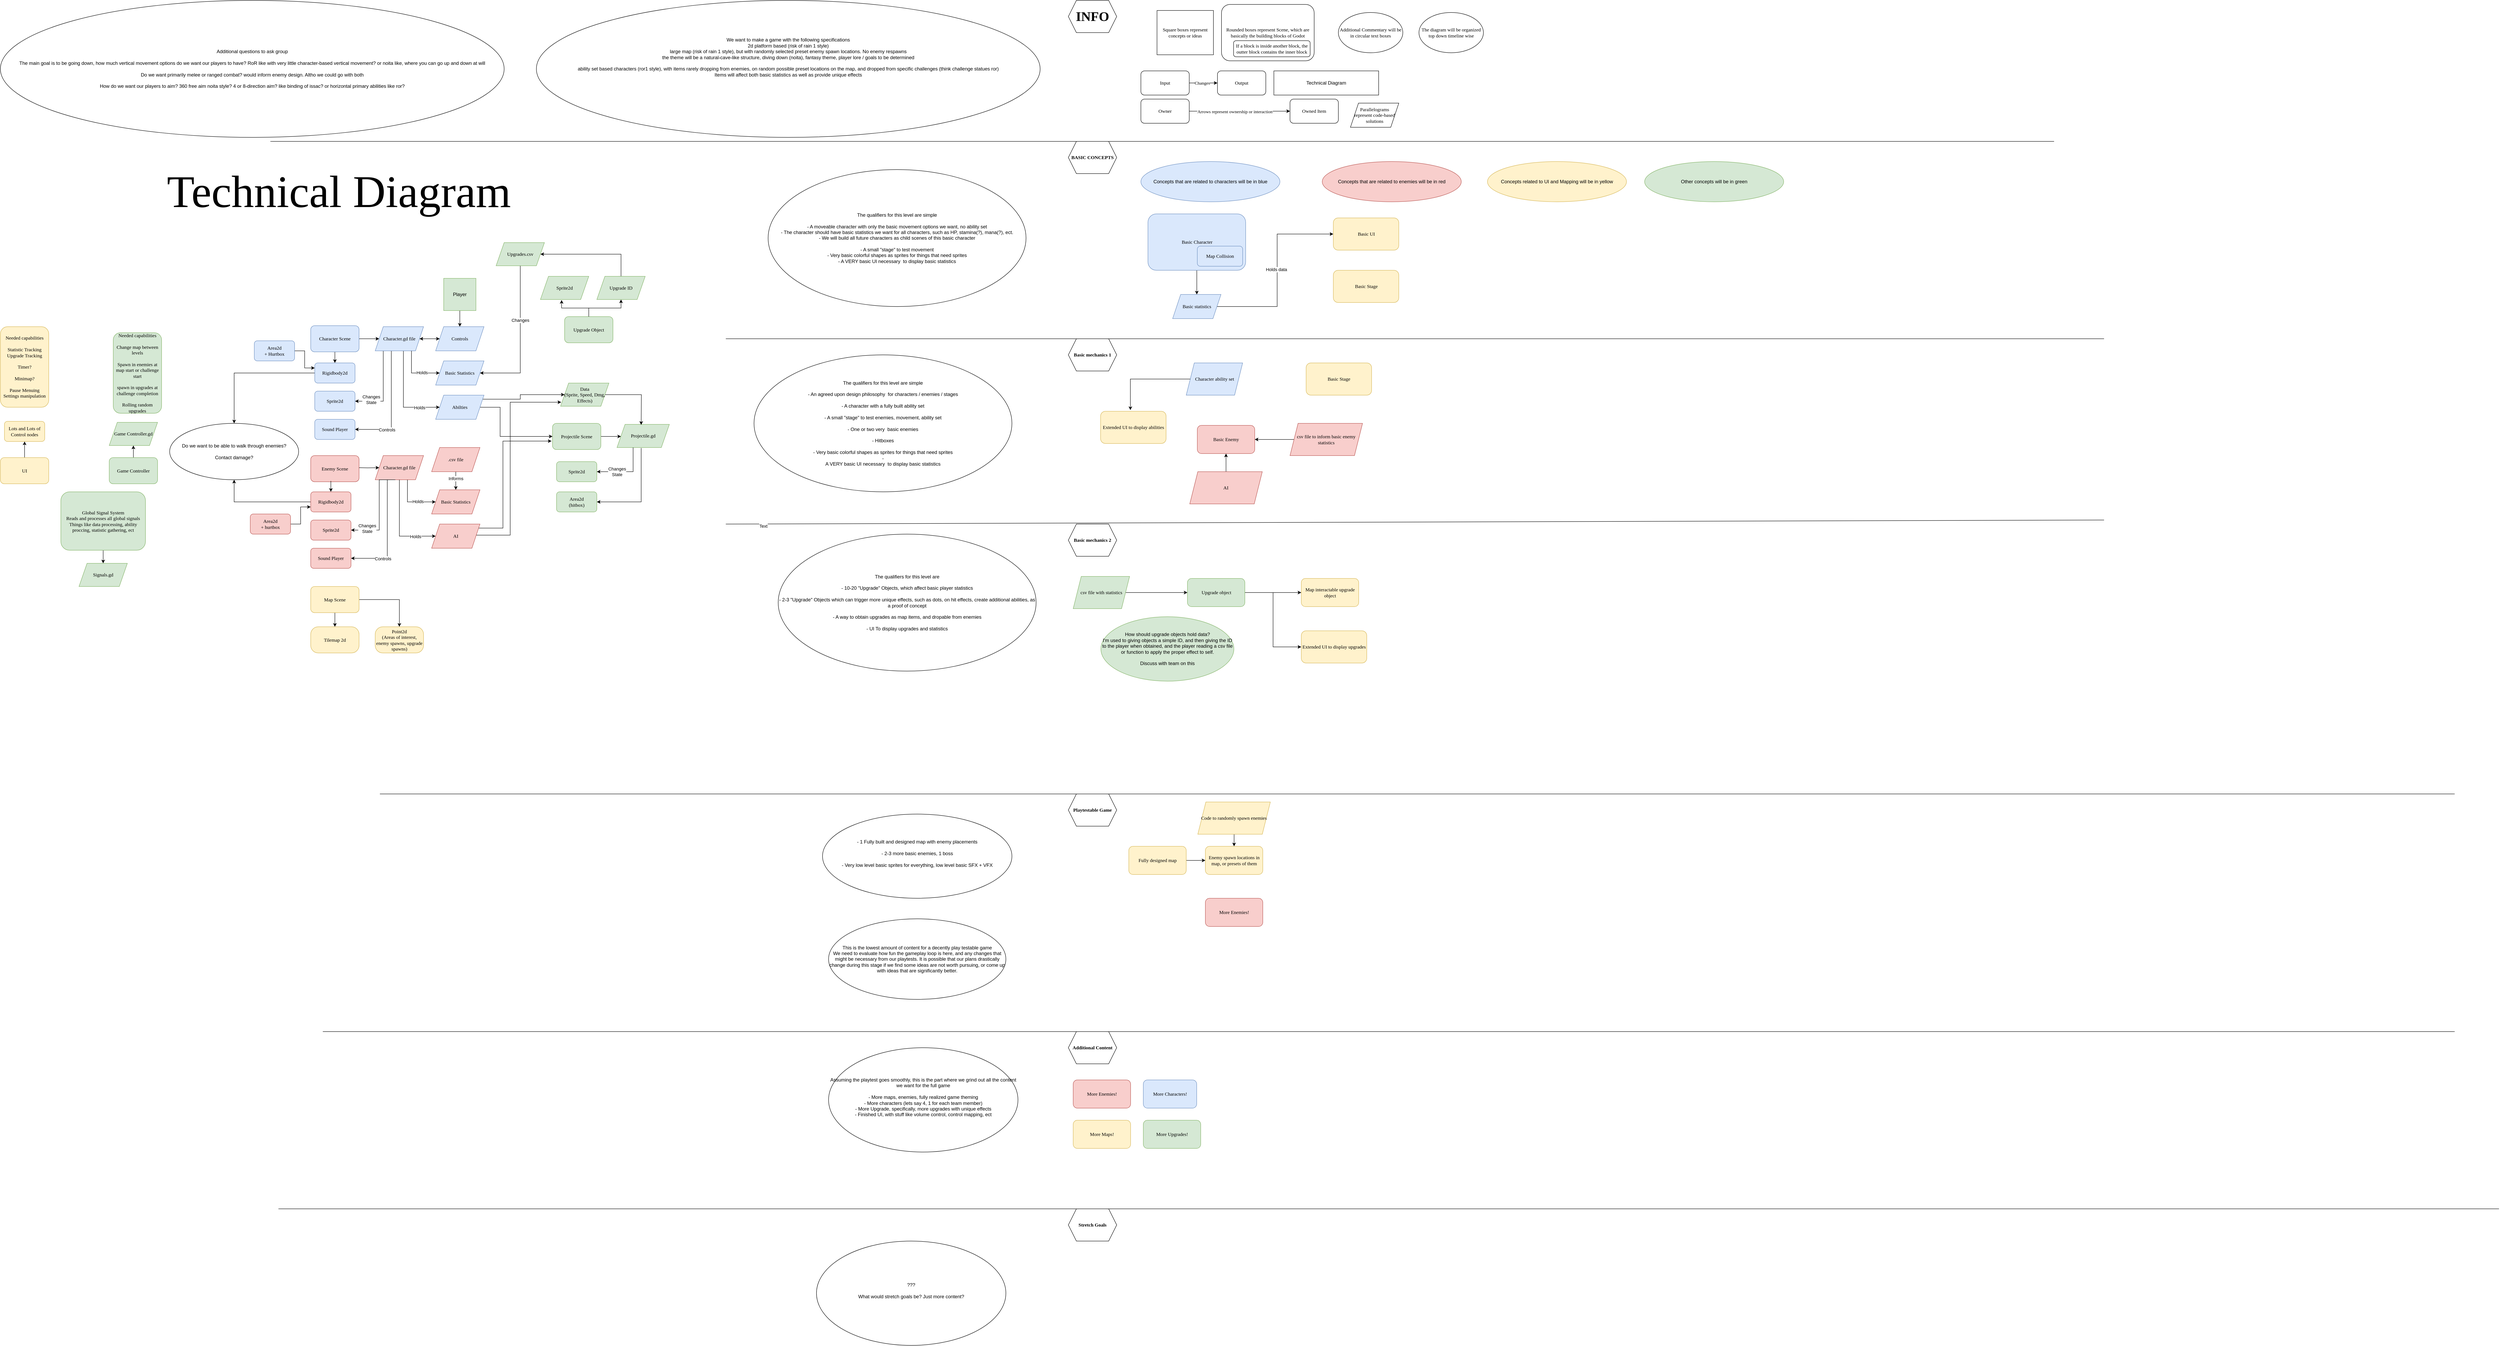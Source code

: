 <mxfile version="24.7.16">
  <diagram name="Page-1" id="TSX6iKgaQn7qEncwx2LH">
    <mxGraphModel grid="1" page="1" gridSize="10" guides="1" tooltips="1" connect="1" arrows="1" fold="1" pageScale="1" pageWidth="850" pageHeight="1100" math="0" shadow="0">
      <root>
        <mxCell id="0" />
        <mxCell id="1" parent="0" />
        <mxCell id="Ytu-OtwMv-K79yIvXQvL-1" value="&lt;div&gt;Technical Diagram&lt;/div&gt;" style="rounded=0;whiteSpace=wrap;html=1;" vertex="1" parent="1">
          <mxGeometry x="-340" y="-925" width="260" height="60" as="geometry" />
        </mxCell>
        <mxCell id="Ytu-OtwMv-K79yIvXQvL-2" value="Rounded boxes represent Scene, which are basically the building blocks of Godot" style="rounded=1;whiteSpace=wrap;html=1;fontFamily=Times New Roman;labelPosition=center;verticalLabelPosition=middle;align=center;verticalAlign=middle;" vertex="1" parent="1">
          <mxGeometry x="-470" y="-1090" width="230" height="140" as="geometry" />
        </mxCell>
        <mxCell id="Ytu-OtwMv-K79yIvXQvL-3" value="Square boxes represent concepts or ideas" style="rounded=0;whiteSpace=wrap;html=1;fontFamily=Times New Roman;" vertex="1" parent="1">
          <mxGeometry x="-630" y="-1075" width="140" height="110" as="geometry" />
        </mxCell>
        <mxCell id="Ytu-OtwMv-K79yIvXQvL-4" style="edgeStyle=orthogonalEdgeStyle;rounded=0;orthogonalLoop=1;jettySize=auto;html=1;exitX=1;exitY=0.5;exitDx=0;exitDy=0;entryX=0;entryY=0.5;entryDx=0;entryDy=0;" edge="1" parent="1" source="Ytu-OtwMv-K79yIvXQvL-6" target="Ytu-OtwMv-K79yIvXQvL-7">
          <mxGeometry relative="1" as="geometry" />
        </mxCell>
        <mxCell id="Ytu-OtwMv-K79yIvXQvL-5" value="Arrows represent ownership or interaction" style="edgeLabel;html=1;align=center;verticalAlign=middle;resizable=0;points=[];fontFamily=Times New Roman;" connectable="0" vertex="1" parent="Ytu-OtwMv-K79yIvXQvL-4">
          <mxGeometry x="-0.098" y="-1" relative="1" as="geometry">
            <mxPoint as="offset" />
          </mxGeometry>
        </mxCell>
        <mxCell id="Ytu-OtwMv-K79yIvXQvL-6" value="Owner" style="rounded=1;whiteSpace=wrap;html=1;fontFamily=Times New Roman;" vertex="1" parent="1">
          <mxGeometry x="-670" y="-855" width="120" height="60" as="geometry" />
        </mxCell>
        <mxCell id="Ytu-OtwMv-K79yIvXQvL-7" value="Owned Item" style="rounded=1;whiteSpace=wrap;html=1;fontFamily=Times New Roman;" vertex="1" parent="1">
          <mxGeometry x="-300" y="-855" width="120" height="60" as="geometry" />
        </mxCell>
        <mxCell id="Ytu-OtwMv-K79yIvXQvL-8" style="edgeStyle=orthogonalEdgeStyle;rounded=0;orthogonalLoop=1;jettySize=auto;html=1;entryX=0;entryY=0.5;entryDx=0;entryDy=0;" edge="1" parent="1" source="Ytu-OtwMv-K79yIvXQvL-10" target="Ytu-OtwMv-K79yIvXQvL-11">
          <mxGeometry relative="1" as="geometry" />
        </mxCell>
        <mxCell id="Ytu-OtwMv-K79yIvXQvL-9" value="Changes" style="edgeLabel;html=1;align=center;verticalAlign=middle;resizable=0;points=[];horizontal=1;fontFamily=Times New Roman;" connectable="0" vertex="1" parent="Ytu-OtwMv-K79yIvXQvL-8">
          <mxGeometry x="-0.247" y="-2" relative="1" as="geometry">
            <mxPoint x="5" y="-2" as="offset" />
          </mxGeometry>
        </mxCell>
        <mxCell id="Ytu-OtwMv-K79yIvXQvL-10" value="Input" style="rounded=1;whiteSpace=wrap;html=1;fontFamily=Times New Roman;" vertex="1" parent="1">
          <mxGeometry x="-670" y="-925" width="120" height="60" as="geometry" />
        </mxCell>
        <mxCell id="Ytu-OtwMv-K79yIvXQvL-11" value="Output" style="rounded=1;whiteSpace=wrap;html=1;fontFamily=Times New Roman;" vertex="1" parent="1">
          <mxGeometry x="-480" y="-925" width="120" height="60" as="geometry" />
        </mxCell>
        <mxCell id="Ytu-OtwMv-K79yIvXQvL-12" value="&lt;font face=&quot;Times New Roman&quot;&gt;If a block is inside another block, the outter block contains the inner block&lt;/font&gt;" style="rounded=1;whiteSpace=wrap;html=1;" vertex="1" parent="1">
          <mxGeometry x="-440" y="-1000" width="190" height="40" as="geometry" />
        </mxCell>
        <mxCell id="Ytu-OtwMv-K79yIvXQvL-13" value="Parallelograms represent code-based solutions" style="shape=parallelogram;perimeter=parallelogramPerimeter;whiteSpace=wrap;html=1;fixedSize=1;fontFamily=Times New Roman;" vertex="1" parent="1">
          <mxGeometry x="-150" y="-845" width="120" height="60" as="geometry" />
        </mxCell>
        <mxCell id="Ytu-OtwMv-K79yIvXQvL-15" value="&lt;font face=&quot;Times New Roman&quot;&gt;Additional Commentary will be in circular text boxes&lt;br&gt;&lt;/font&gt;" style="ellipse;whiteSpace=wrap;html=1;" vertex="1" parent="1">
          <mxGeometry x="-180" y="-1070" width="160" height="100" as="geometry" />
        </mxCell>
        <mxCell id="Ytu-OtwMv-K79yIvXQvL-16" value="&lt;font face=&quot;Times New Roman&quot;&gt;The diagram will be organized top down timeline wise&lt;/font&gt;" style="ellipse;whiteSpace=wrap;html=1;" vertex="1" parent="1">
          <mxGeometry x="20" y="-1070" width="160" height="100" as="geometry" />
        </mxCell>
        <mxCell id="Ytu-OtwMv-K79yIvXQvL-17" value="" style="endArrow=none;html=1;rounded=0;" edge="1" parent="1">
          <mxGeometry width="50" height="50" relative="1" as="geometry">
            <mxPoint x="-2830" y="-750" as="sourcePoint" />
            <mxPoint x="1596" y="-750" as="targetPoint" />
          </mxGeometry>
        </mxCell>
        <mxCell id="Ytu-OtwMv-K79yIvXQvL-18" value="&lt;font face=&quot;Times New Roman&quot;&gt;&lt;b&gt;BASIC CONCEPTS&lt;br&gt;&lt;/b&gt;&lt;/font&gt;" style="shape=hexagon;perimeter=hexagonPerimeter2;whiteSpace=wrap;html=1;fixedSize=1;" vertex="1" parent="1">
          <mxGeometry x="-850" y="-750" width="120" height="80" as="geometry" />
        </mxCell>
        <mxCell id="Ytu-OtwMv-K79yIvXQvL-19" value="&lt;b&gt;&lt;font style=&quot;font-size: 33px;&quot; face=&quot;Times New Roman&quot;&gt;INFO&lt;/font&gt;&lt;/b&gt;" style="shape=hexagon;perimeter=hexagonPerimeter2;whiteSpace=wrap;html=1;fixedSize=1;" vertex="1" parent="1">
          <mxGeometry x="-850" y="-1100" width="120" height="80" as="geometry" />
        </mxCell>
        <mxCell id="Ytu-OtwMv-K79yIvXQvL-21" value="" style="endArrow=none;html=1;rounded=0;" edge="1" parent="1">
          <mxGeometry width="50" height="50" relative="1" as="geometry">
            <mxPoint x="-1700" y="-260" as="sourcePoint" />
            <mxPoint x="1720" y="-260" as="targetPoint" />
          </mxGeometry>
        </mxCell>
        <mxCell id="Ytu-OtwMv-K79yIvXQvL-22" value="&lt;font face=&quot;Times New Roman&quot;&gt;&lt;b&gt;Basic mechanics 1&lt;br&gt;&lt;/b&gt;&lt;/font&gt;" style="shape=hexagon;perimeter=hexagonPerimeter2;whiteSpace=wrap;html=1;fixedSize=1;" vertex="1" parent="1">
          <mxGeometry x="-850" y="-260" width="120" height="80" as="geometry" />
        </mxCell>
        <mxCell id="Ytu-OtwMv-K79yIvXQvL-23" value="" style="endArrow=none;html=1;rounded=0;" edge="1" parent="1">
          <mxGeometry width="50" height="50" relative="1" as="geometry">
            <mxPoint x="-1700" y="200" as="sourcePoint" />
            <mxPoint x="1720" y="190" as="targetPoint" />
          </mxGeometry>
        </mxCell>
        <mxCell id="gtuRnytL1zX_YPik2YbB-20" value="Text" style="edgeLabel;html=1;align=center;verticalAlign=middle;resizable=0;points=[];" connectable="0" vertex="1" parent="Ytu-OtwMv-K79yIvXQvL-23">
          <mxGeometry x="-0.946" y="-5" relative="1" as="geometry">
            <mxPoint as="offset" />
          </mxGeometry>
        </mxCell>
        <mxCell id="Ytu-OtwMv-K79yIvXQvL-24" value="&lt;font face=&quot;Times New Roman&quot;&gt;&lt;b&gt;Basic mechanics 2&lt;br&gt;&lt;/b&gt;&lt;/font&gt;" style="shape=hexagon;perimeter=hexagonPerimeter2;whiteSpace=wrap;html=1;fixedSize=1;" vertex="1" parent="1">
          <mxGeometry x="-850" y="200" width="120" height="80" as="geometry" />
        </mxCell>
        <mxCell id="Ytu-OtwMv-K79yIvXQvL-25" value="" style="endArrow=none;html=1;rounded=0;" edge="1" parent="1">
          <mxGeometry width="50" height="50" relative="1" as="geometry">
            <mxPoint x="-2558.333" y="870" as="sourcePoint" />
            <mxPoint x="2590" y="870" as="targetPoint" />
          </mxGeometry>
        </mxCell>
        <mxCell id="Ytu-OtwMv-K79yIvXQvL-26" value="&lt;font face=&quot;Times New Roman&quot;&gt;&lt;b&gt;Playtestable Game&lt;br&gt;&lt;/b&gt;&lt;/font&gt;" style="shape=hexagon;perimeter=hexagonPerimeter2;whiteSpace=wrap;html=1;fixedSize=1;" vertex="1" parent="1">
          <mxGeometry x="-850" y="870" width="120" height="80" as="geometry" />
        </mxCell>
        <mxCell id="Ytu-OtwMv-K79yIvXQvL-27" value="" style="endArrow=none;html=1;rounded=0;" edge="1" parent="1">
          <mxGeometry width="50" height="50" relative="1" as="geometry">
            <mxPoint x="-2810" y="1900" as="sourcePoint" />
            <mxPoint x="2700" y="1900" as="targetPoint" />
          </mxGeometry>
        </mxCell>
        <mxCell id="Ytu-OtwMv-K79yIvXQvL-28" value="&lt;font face=&quot;Times New Roman&quot;&gt;&lt;b&gt;Stretch Goals&lt;/b&gt;&lt;/font&gt;" style="shape=hexagon;perimeter=hexagonPerimeter2;whiteSpace=wrap;html=1;fixedSize=1;" vertex="1" parent="1">
          <mxGeometry x="-850" y="1900" width="120" height="80" as="geometry" />
        </mxCell>
        <mxCell id="gtuRnytL1zX_YPik2YbB-4" value="We want to make a game with the following specifications&lt;br&gt;2d platform based (risk of rain 1 style)&lt;br&gt;&lt;div&gt;large map (risk of rain 1 style), but with randomly selected preset enemy spawn locations. No enemy respawns&lt;br&gt;the theme will be a natural-cave-like structure, diving down (noita), fantasy theme, player lore / goals to be determined&lt;br&gt;&lt;br&gt;&lt;/div&gt;&lt;div&gt;ability set based characters (ror1 style), with items rarely dropping from enemies, on random possible preset locations on the map, and dropped from specific challenges (think challenge statues ror)&lt;br&gt;&lt;/div&gt;&lt;div&gt;Items will affect both basic statistics as well as provide unique effects&lt;/div&gt;&lt;div&gt;&lt;br&gt;&lt;/div&gt;&lt;div&gt;&lt;br&gt;&lt;/div&gt;&lt;div&gt;&lt;br&gt;&lt;br&gt;&lt;/div&gt;" style="ellipse;whiteSpace=wrap;html=1;" vertex="1" parent="1">
          <mxGeometry x="-2170" y="-1100" width="1250" height="340" as="geometry" />
        </mxCell>
        <mxCell id="gtuRnytL1zX_YPik2YbB-5" value="&lt;div&gt;Additional questions to ask group&lt;/div&gt;&lt;div&gt;&lt;br&gt;&lt;/div&gt;&lt;div&gt;The main goal is to be going down, how much vertical movement options do we want our players to have? RoR like with very little character-based vertical movement? or noita like, where you can go up and down at will&lt;/div&gt;&lt;div&gt;&lt;br&gt;&lt;/div&gt;&lt;div&gt;Do we want primarily melee or ranged combat? would inform enemy design. Altho we could go with both&lt;br&gt;&lt;br&gt;How do we want our players to aim? 360 free aim noita style? 4 or 8-direction aim? like binding of issac? or horizontal primary abilities like ror?&lt;br&gt;&lt;/div&gt;" style="ellipse;whiteSpace=wrap;html=1;" vertex="1" parent="1">
          <mxGeometry x="-3500" y="-1100" width="1250" height="340" as="geometry" />
        </mxCell>
        <mxCell id="gtuRnytL1zX_YPik2YbB-6" value="The qualifiers for this level are simple&lt;br&gt;&lt;br&gt;- A moveable character with only the basic movement options we want, no ability set&lt;br&gt;- The character should have basic statistics we want for all characters, such as HP, stamina(?), mana(?), ect.&lt;br&gt;- We will build all future characters as child scenes of this basic character&lt;br&gt;&lt;br&gt;- A small &quot;stage&quot; to test movement&lt;br&gt;- Very basic colorful shapes as sprites for things that need sprites&lt;br&gt;- A VERY basic UI necessary&amp;nbsp; to display basic statistics" style="ellipse;whiteSpace=wrap;html=1;" vertex="1" parent="1">
          <mxGeometry x="-1595" y="-680" width="640" height="340" as="geometry" />
        </mxCell>
        <mxCell id="gtuRnytL1zX_YPik2YbB-7" value="The qualifiers for this level are simple&lt;br&gt;&lt;br&gt;- An agreed upon design philosophy&amp;nbsp; for characters / enemies / stages&lt;br&gt;&lt;br&gt;- A character with a fully built ability set&lt;br&gt;&lt;br&gt;- A small &quot;stage&quot; to test enemies, movement, ability set&lt;br&gt;&lt;br&gt;- One or two very&amp;nbsp; basic enemies&lt;br&gt;&lt;br&gt;- Hitboxes&lt;br&gt;&lt;br&gt;- Very basic colorful shapes as sprites for things that need sprites&lt;br&gt;-&lt;br&gt; A VERY basic UI necessary&amp;nbsp; to display basic statistics" style="ellipse;whiteSpace=wrap;html=1;" vertex="1" parent="1">
          <mxGeometry x="-1630" y="-220" width="640" height="340" as="geometry" />
        </mxCell>
        <mxCell id="gtuRnytL1zX_YPik2YbB-14" value="The qualifiers for this level are &lt;br&gt;&lt;br&gt;- 10-20 &quot;Upgrade&quot; Objects, which affect basic player statistics&lt;br&gt;&lt;br&gt;- 2-3 &quot;Upgrade&quot; Objects which can trigger more unique effects, such as dots, on hit effects, create additional abilities, as a proof of concept &lt;br&gt;&lt;div&gt;&lt;br&gt;- A way to obtain upgrades as map items, and dropable from enemies&lt;br&gt;&lt;br&gt;- UI To display upgrades and statistics&lt;br&gt;&lt;/div&gt;" style="ellipse;whiteSpace=wrap;html=1;" vertex="1" parent="1">
          <mxGeometry x="-1570" y="225" width="640" height="340" as="geometry" />
        </mxCell>
        <mxCell id="gtuRnytL1zX_YPik2YbB-15" value="" style="endArrow=none;html=1;rounded=0;" edge="1" parent="1">
          <mxGeometry width="50" height="50" relative="1" as="geometry">
            <mxPoint x="-2700" y="1460" as="sourcePoint" />
            <mxPoint x="2590" y="1460" as="targetPoint" />
          </mxGeometry>
        </mxCell>
        <mxCell id="gtuRnytL1zX_YPik2YbB-16" value="&lt;font face=&quot;Times New Roman&quot;&gt;&lt;b&gt;Additional Content&lt;br&gt;&lt;/b&gt;&lt;/font&gt;" style="shape=hexagon;perimeter=hexagonPerimeter2;whiteSpace=wrap;html=1;fixedSize=1;" vertex="1" parent="1">
          <mxGeometry x="-850" y="1460" width="120" height="80" as="geometry" />
        </mxCell>
        <mxCell id="gtuRnytL1zX_YPik2YbB-17" value="- 1 Fully built and designed map with enemy placements&lt;br&gt;&lt;br&gt;- 2-3 more basic enemies, 1 boss&lt;br&gt;&lt;br&gt;- Very low level basic sprites for everything, low level basic SFX + VFX&lt;br&gt;&lt;div&gt;&lt;br&gt;&lt;/div&gt;" style="ellipse;whiteSpace=wrap;html=1;" vertex="1" parent="1">
          <mxGeometry x="-1460" y="920" width="470" height="209" as="geometry" />
        </mxCell>
        <mxCell id="gtuRnytL1zX_YPik2YbB-18" value="This is the lowest amount of content for a decently play testable game&lt;br&gt;We need to evaluate how fun the gameplay loop is here, and any changes that might be necessary from our playtests. It is possible that our plans drastically change during this stage if we find some ideas are not worth pursuing, or come up with ideas that are significantly better." style="ellipse;whiteSpace=wrap;html=1;" vertex="1" parent="1">
          <mxGeometry x="-1445" y="1180" width="440" height="200" as="geometry" />
        </mxCell>
        <mxCell id="gtuRnytL1zX_YPik2YbB-19" value="Assuming the playtest goes smoothly, this is the part where we grind out all the content we want for the full game&lt;br&gt;&lt;br&gt;- More maps, enemies, fully realized game theming&lt;br&gt;- More characters (lets say 4, 1 for each team member)&lt;br&gt;- More Upgrade, specifically, more upgrades with unique effects&lt;br&gt;- Finished UI, with stuff like volume control, control mapping, ect&lt;br&gt;&lt;div&gt;&lt;br&gt;&lt;/div&gt;" style="ellipse;whiteSpace=wrap;html=1;" vertex="1" parent="1">
          <mxGeometry x="-1445" y="1500" width="470" height="259" as="geometry" />
        </mxCell>
        <mxCell id="gtuRnytL1zX_YPik2YbB-21" value="???&lt;br&gt;&lt;br&gt;What would stretch goals be? Just more content?&lt;br&gt;&lt;div&gt;&lt;br&gt;&lt;/div&gt;" style="ellipse;whiteSpace=wrap;html=1;" vertex="1" parent="1">
          <mxGeometry x="-1475" y="1980" width="470" height="259" as="geometry" />
        </mxCell>
        <mxCell id="gtuRnytL1zX_YPik2YbB-25" value="Concepts that are related to characters will be in blue" style="ellipse;whiteSpace=wrap;html=1;fillColor=#dae8fc;strokeColor=#6c8ebf;" vertex="1" parent="1">
          <mxGeometry x="-670" y="-700" width="345" height="100" as="geometry" />
        </mxCell>
        <mxCell id="gtuRnytL1zX_YPik2YbB-26" value="Concepts that are related to enemies will be in red" style="ellipse;whiteSpace=wrap;html=1;fillColor=#f8cecc;strokeColor=#b85450;" vertex="1" parent="1">
          <mxGeometry x="-220" y="-700" width="345" height="100" as="geometry" />
        </mxCell>
        <mxCell id="gtuRnytL1zX_YPik2YbB-27" value="Concepts related to UI and Mapping will be in yellow" style="ellipse;whiteSpace=wrap;html=1;fillColor=#fff2cc;strokeColor=#d6b656;" vertex="1" parent="1">
          <mxGeometry x="190" y="-700" width="345" height="100" as="geometry" />
        </mxCell>
        <mxCell id="gtuRnytL1zX_YPik2YbB-28" value="Other concepts will be in green" style="ellipse;whiteSpace=wrap;html=1;fillColor=#d5e8d4;strokeColor=#82b366;" vertex="1" parent="1">
          <mxGeometry x="580" y="-700" width="345" height="100" as="geometry" />
        </mxCell>
        <mxCell id="gtuRnytL1zX_YPik2YbB-31" style="edgeStyle=orthogonalEdgeStyle;rounded=0;orthogonalLoop=1;jettySize=auto;html=1;exitX=0.5;exitY=1;exitDx=0;exitDy=0;entryX=0.5;entryY=0;entryDx=0;entryDy=0;" edge="1" parent="1" source="gtuRnytL1zX_YPik2YbB-29" target="gtuRnytL1zX_YPik2YbB-30">
          <mxGeometry relative="1" as="geometry" />
        </mxCell>
        <mxCell id="gtuRnytL1zX_YPik2YbB-29" value="Basic Character" style="rounded=1;whiteSpace=wrap;html=1;fontFamily=Times New Roman;labelPosition=center;verticalLabelPosition=middle;align=center;verticalAlign=middle;fillColor=#dae8fc;strokeColor=#6c8ebf;" vertex="1" parent="1">
          <mxGeometry x="-652.5" y="-570" width="242.5" height="140" as="geometry" />
        </mxCell>
        <mxCell id="gtuRnytL1zX_YPik2YbB-33" style="edgeStyle=orthogonalEdgeStyle;rounded=0;orthogonalLoop=1;jettySize=auto;html=1;entryX=0;entryY=0.5;entryDx=0;entryDy=0;" edge="1" parent="1" source="gtuRnytL1zX_YPik2YbB-30" target="gtuRnytL1zX_YPik2YbB-32">
          <mxGeometry relative="1" as="geometry" />
        </mxCell>
        <mxCell id="gtuRnytL1zX_YPik2YbB-34" value="Holds data" style="edgeLabel;html=1;align=center;verticalAlign=middle;resizable=0;points=[];" connectable="0" vertex="1" parent="gtuRnytL1zX_YPik2YbB-33">
          <mxGeometry x="0.031" y="2" relative="1" as="geometry">
            <mxPoint as="offset" />
          </mxGeometry>
        </mxCell>
        <mxCell id="gtuRnytL1zX_YPik2YbB-30" value="Basic statistics" style="shape=parallelogram;perimeter=parallelogramPerimeter;whiteSpace=wrap;html=1;fixedSize=1;fontFamily=Times New Roman;fillColor=#dae8fc;strokeColor=#6c8ebf;" vertex="1" parent="1">
          <mxGeometry x="-591.25" y="-370" width="120" height="60" as="geometry" />
        </mxCell>
        <mxCell id="gtuRnytL1zX_YPik2YbB-32" value="Basic UI " style="rounded=1;whiteSpace=wrap;html=1;fontFamily=Times New Roman;labelPosition=center;verticalLabelPosition=middle;align=center;verticalAlign=middle;fillColor=#fff2cc;strokeColor=#d6b656;" vertex="1" parent="1">
          <mxGeometry x="-192.5" y="-560" width="162.5" height="80" as="geometry" />
        </mxCell>
        <mxCell id="gtuRnytL1zX_YPik2YbB-35" value="Basic Stage" style="rounded=1;whiteSpace=wrap;html=1;fontFamily=Times New Roman;labelPosition=center;verticalLabelPosition=middle;align=center;verticalAlign=middle;fillColor=#fff2cc;strokeColor=#d6b656;" vertex="1" parent="1">
          <mxGeometry x="-192.5" y="-430" width="162.5" height="80" as="geometry" />
        </mxCell>
        <mxCell id="gtuRnytL1zX_YPik2YbB-37" value="Map Collision" style="rounded=1;whiteSpace=wrap;html=1;fontFamily=Times New Roman;labelPosition=center;verticalLabelPosition=middle;align=center;verticalAlign=middle;fillColor=#dae8fc;strokeColor=#6c8ebf;" vertex="1" parent="1">
          <mxGeometry x="-530" y="-490" width="112.5" height="50" as="geometry" />
        </mxCell>
        <mxCell id="gtuRnytL1zX_YPik2YbB-46" value="Character ability set" style="shape=parallelogram;perimeter=parallelogramPerimeter;whiteSpace=wrap;html=1;fixedSize=1;fontFamily=Times New Roman;fillColor=#dae8fc;strokeColor=#6c8ebf;" vertex="1" parent="1">
          <mxGeometry x="-557.5" y="-200" width="140" height="80" as="geometry" />
        </mxCell>
        <mxCell id="gtuRnytL1zX_YPik2YbB-47" value="Basic Enemy" style="rounded=1;whiteSpace=wrap;html=1;fontFamily=Times New Roman;labelPosition=center;verticalLabelPosition=middle;align=center;verticalAlign=middle;fillColor=#f8cecc;strokeColor=#b85450;" vertex="1" parent="1">
          <mxGeometry x="-530" y="-45" width="142.5" height="70" as="geometry" />
        </mxCell>
        <mxCell id="gtuRnytL1zX_YPik2YbB-48" value="Basic Stage" style="rounded=1;whiteSpace=wrap;html=1;fontFamily=Times New Roman;labelPosition=center;verticalLabelPosition=middle;align=center;verticalAlign=middle;fillColor=#fff2cc;strokeColor=#d6b656;" vertex="1" parent="1">
          <mxGeometry x="-260" y="-200" width="162.5" height="80" as="geometry" />
        </mxCell>
        <mxCell id="gtuRnytL1zX_YPik2YbB-50" style="edgeStyle=orthogonalEdgeStyle;rounded=0;orthogonalLoop=1;jettySize=auto;html=1;entryX=1;entryY=0.5;entryDx=0;entryDy=0;" edge="1" parent="1" source="gtuRnytL1zX_YPik2YbB-49" target="gtuRnytL1zX_YPik2YbB-47">
          <mxGeometry relative="1" as="geometry" />
        </mxCell>
        <mxCell id="gtuRnytL1zX_YPik2YbB-49" value="csv file to inform basic enemy statistics" style="shape=parallelogram;perimeter=parallelogramPerimeter;whiteSpace=wrap;html=1;fixedSize=1;fontFamily=Times New Roman;fillColor=#f8cecc;strokeColor=#b85450;" vertex="1" parent="1">
          <mxGeometry x="-300" y="-50" width="180" height="80" as="geometry" />
        </mxCell>
        <mxCell id="gtuRnytL1zX_YPik2YbB-53" style="edgeStyle=orthogonalEdgeStyle;rounded=0;orthogonalLoop=1;jettySize=auto;html=1;entryX=0;entryY=0.5;entryDx=0;entryDy=0;" edge="1" parent="1" source="gtuRnytL1zX_YPik2YbB-51" target="gtuRnytL1zX_YPik2YbB-52">
          <mxGeometry relative="1" as="geometry" />
        </mxCell>
        <mxCell id="gtuRnytL1zX_YPik2YbB-51" value="csv file with statistics" style="shape=parallelogram;perimeter=parallelogramPerimeter;whiteSpace=wrap;html=1;fixedSize=1;fontFamily=Times New Roman;fillColor=#d5e8d4;strokeColor=#82b366;" vertex="1" parent="1">
          <mxGeometry x="-838" y="330" width="140" height="80" as="geometry" />
        </mxCell>
        <mxCell id="gtuRnytL1zX_YPik2YbB-56" style="edgeStyle=orthogonalEdgeStyle;rounded=0;orthogonalLoop=1;jettySize=auto;html=1;exitX=1;exitY=0.5;exitDx=0;exitDy=0;entryX=0;entryY=0.5;entryDx=0;entryDy=0;" edge="1" parent="1" source="gtuRnytL1zX_YPik2YbB-52" target="gtuRnytL1zX_YPik2YbB-55">
          <mxGeometry relative="1" as="geometry" />
        </mxCell>
        <mxCell id="gtuRnytL1zX_YPik2YbB-60" style="edgeStyle=orthogonalEdgeStyle;rounded=0;orthogonalLoop=1;jettySize=auto;html=1;entryX=0;entryY=0.5;entryDx=0;entryDy=0;" edge="1" parent="1" source="gtuRnytL1zX_YPik2YbB-52" target="gtuRnytL1zX_YPik2YbB-57">
          <mxGeometry relative="1" as="geometry" />
        </mxCell>
        <mxCell id="gtuRnytL1zX_YPik2YbB-52" value="Upgrade object" style="rounded=1;whiteSpace=wrap;html=1;fontFamily=Times New Roman;labelPosition=center;verticalLabelPosition=middle;align=center;verticalAlign=middle;fillColor=#d5e8d4;strokeColor=#82b366;" vertex="1" parent="1">
          <mxGeometry x="-554.5" y="335" width="142.5" height="70" as="geometry" />
        </mxCell>
        <mxCell id="gtuRnytL1zX_YPik2YbB-54" value="How should upgrade objects hold data?&lt;br&gt;I&#39;m used to giving objects a simple ID, and then giving the ID to the player when obtained, and the player reading a csv file or function to apply the proper effect to self. &lt;br&gt;&lt;br&gt;Discuss with team on this" style="ellipse;whiteSpace=wrap;html=1;fillColor=#d5e8d4;strokeColor=#82b366;" vertex="1" parent="1">
          <mxGeometry x="-769.25" y="430" width="330" height="160" as="geometry" />
        </mxCell>
        <mxCell id="gtuRnytL1zX_YPik2YbB-55" value="Map interactable upgrade object" style="rounded=1;whiteSpace=wrap;html=1;fontFamily=Times New Roman;labelPosition=center;verticalLabelPosition=middle;align=center;verticalAlign=middle;fillColor=#fff2cc;strokeColor=#d6b656;" vertex="1" parent="1">
          <mxGeometry x="-272" y="335" width="142.5" height="70" as="geometry" />
        </mxCell>
        <mxCell id="gtuRnytL1zX_YPik2YbB-57" value="Extended UI to display upgrades" style="rounded=1;whiteSpace=wrap;html=1;fontFamily=Times New Roman;labelPosition=center;verticalLabelPosition=middle;align=center;verticalAlign=middle;fillColor=#fff2cc;strokeColor=#d6b656;" vertex="1" parent="1">
          <mxGeometry x="-272" y="465" width="162.5" height="80" as="geometry" />
        </mxCell>
        <mxCell id="gtuRnytL1zX_YPik2YbB-58" value="Extended UI to display abilities" style="rounded=1;whiteSpace=wrap;html=1;fontFamily=Times New Roman;labelPosition=center;verticalLabelPosition=middle;align=center;verticalAlign=middle;fillColor=#fff2cc;strokeColor=#d6b656;" vertex="1" parent="1">
          <mxGeometry x="-770" y="-80" width="162.5" height="80" as="geometry" />
        </mxCell>
        <mxCell id="gtuRnytL1zX_YPik2YbB-59" style="edgeStyle=orthogonalEdgeStyle;rounded=0;orthogonalLoop=1;jettySize=auto;html=1;entryX=0.455;entryY=-0.037;entryDx=0;entryDy=0;entryPerimeter=0;" edge="1" parent="1" source="gtuRnytL1zX_YPik2YbB-46" target="gtuRnytL1zX_YPik2YbB-58">
          <mxGeometry relative="1" as="geometry" />
        </mxCell>
        <mxCell id="gtuRnytL1zX_YPik2YbB-63" style="edgeStyle=orthogonalEdgeStyle;rounded=0;orthogonalLoop=1;jettySize=auto;html=1;exitX=1;exitY=0.5;exitDx=0;exitDy=0;entryX=0;entryY=0.5;entryDx=0;entryDy=0;" edge="1" parent="1" source="gtuRnytL1zX_YPik2YbB-61" target="gtuRnytL1zX_YPik2YbB-62">
          <mxGeometry relative="1" as="geometry" />
        </mxCell>
        <mxCell id="gtuRnytL1zX_YPik2YbB-61" value="Fully designed map" style="rounded=1;whiteSpace=wrap;html=1;fontFamily=Times New Roman;labelPosition=center;verticalLabelPosition=middle;align=center;verticalAlign=middle;fillColor=#fff2cc;strokeColor=#d6b656;" vertex="1" parent="1">
          <mxGeometry x="-700" y="1000" width="142.5" height="70" as="geometry" />
        </mxCell>
        <mxCell id="gtuRnytL1zX_YPik2YbB-62" value="Enemy spawn locations in map, or presets of them" style="rounded=1;whiteSpace=wrap;html=1;fontFamily=Times New Roman;labelPosition=center;verticalLabelPosition=middle;align=center;verticalAlign=middle;fillColor=#fff2cc;strokeColor=#d6b656;" vertex="1" parent="1">
          <mxGeometry x="-510" y="1000" width="142.5" height="70" as="geometry" />
        </mxCell>
        <mxCell id="gtuRnytL1zX_YPik2YbB-65" style="edgeStyle=orthogonalEdgeStyle;rounded=0;orthogonalLoop=1;jettySize=auto;html=1;entryX=0.5;entryY=0;entryDx=0;entryDy=0;" edge="1" parent="1" source="gtuRnytL1zX_YPik2YbB-64" target="gtuRnytL1zX_YPik2YbB-62">
          <mxGeometry relative="1" as="geometry" />
        </mxCell>
        <mxCell id="gtuRnytL1zX_YPik2YbB-64" value="Code to randomly spawn enemies" style="shape=parallelogram;perimeter=parallelogramPerimeter;whiteSpace=wrap;html=1;fixedSize=1;fontFamily=Times New Roman;fillColor=#fff2cc;strokeColor=#d6b656;" vertex="1" parent="1">
          <mxGeometry x="-528.75" y="890" width="180" height="80" as="geometry" />
        </mxCell>
        <mxCell id="gtuRnytL1zX_YPik2YbB-66" value="More Enemies!" style="rounded=1;whiteSpace=wrap;html=1;fontFamily=Times New Roman;labelPosition=center;verticalLabelPosition=middle;align=center;verticalAlign=middle;fillColor=#f8cecc;strokeColor=#b85450;" vertex="1" parent="1">
          <mxGeometry x="-510" y="1129" width="142.5" height="70" as="geometry" />
        </mxCell>
        <mxCell id="gtuRnytL1zX_YPik2YbB-68" style="edgeStyle=orthogonalEdgeStyle;rounded=0;orthogonalLoop=1;jettySize=auto;html=1;entryX=0.5;entryY=1;entryDx=0;entryDy=0;" edge="1" parent="1" source="gtuRnytL1zX_YPik2YbB-67" target="gtuRnytL1zX_YPik2YbB-47">
          <mxGeometry relative="1" as="geometry" />
        </mxCell>
        <mxCell id="gtuRnytL1zX_YPik2YbB-67" value="AI" style="shape=parallelogram;perimeter=parallelogramPerimeter;whiteSpace=wrap;html=1;fixedSize=1;fontFamily=Times New Roman;fillColor=#f8cecc;strokeColor=#b85450;" vertex="1" parent="1">
          <mxGeometry x="-548.75" y="70" width="180" height="80" as="geometry" />
        </mxCell>
        <mxCell id="gtuRnytL1zX_YPik2YbB-69" value="More Enemies!" style="rounded=1;whiteSpace=wrap;html=1;fontFamily=Times New Roman;labelPosition=center;verticalLabelPosition=middle;align=center;verticalAlign=middle;fillColor=#f8cecc;strokeColor=#b85450;" vertex="1" parent="1">
          <mxGeometry x="-838" y="1580" width="142.5" height="70" as="geometry" />
        </mxCell>
        <mxCell id="gtuRnytL1zX_YPik2YbB-70" value="More Maps!" style="rounded=1;whiteSpace=wrap;html=1;fontFamily=Times New Roman;labelPosition=center;verticalLabelPosition=middle;align=center;verticalAlign=middle;fillColor=#fff2cc;strokeColor=#d6b656;" vertex="1" parent="1">
          <mxGeometry x="-838" y="1680" width="142.5" height="70" as="geometry" />
        </mxCell>
        <mxCell id="gtuRnytL1zX_YPik2YbB-71" value="More Characters!" style="rounded=1;whiteSpace=wrap;html=1;fontFamily=Times New Roman;labelPosition=center;verticalLabelPosition=middle;align=center;verticalAlign=middle;fillColor=#dae8fc;strokeColor=#6c8ebf;" vertex="1" parent="1">
          <mxGeometry x="-664" y="1580" width="132.5" height="70" as="geometry" />
        </mxCell>
        <mxCell id="gtuRnytL1zX_YPik2YbB-72" value="More Upgrades!" style="rounded=1;whiteSpace=wrap;html=1;fontFamily=Times New Roman;labelPosition=center;verticalLabelPosition=middle;align=center;verticalAlign=middle;fillColor=#d5e8d4;strokeColor=#82b366;" vertex="1" parent="1">
          <mxGeometry x="-664" y="1680" width="142.5" height="70" as="geometry" />
        </mxCell>
        <mxCell id="gtuRnytL1zX_YPik2YbB-100" style="edgeStyle=orthogonalEdgeStyle;rounded=0;orthogonalLoop=1;jettySize=auto;html=1;entryX=0;entryY=0.5;entryDx=0;entryDy=0;" edge="1" parent="1" source="gtuRnytL1zX_YPik2YbB-73" target="gtuRnytL1zX_YPik2YbB-74">
          <mxGeometry relative="1" as="geometry" />
        </mxCell>
        <mxCell id="gtuRnytL1zX_YPik2YbB-101" style="edgeStyle=orthogonalEdgeStyle;rounded=0;orthogonalLoop=1;jettySize=auto;html=1;exitX=0.5;exitY=1;exitDx=0;exitDy=0;entryX=0.5;entryY=0;entryDx=0;entryDy=0;" edge="1" parent="1" source="gtuRnytL1zX_YPik2YbB-73" target="gtuRnytL1zX_YPik2YbB-75">
          <mxGeometry relative="1" as="geometry" />
        </mxCell>
        <mxCell id="gtuRnytL1zX_YPik2YbB-73" value="Character Scene" style="rounded=1;whiteSpace=wrap;html=1;fontFamily=Times New Roman;labelPosition=center;verticalLabelPosition=middle;align=center;verticalAlign=middle;fillColor=#dae8fc;strokeColor=#6c8ebf;" vertex="1" parent="1">
          <mxGeometry x="-2730" y="-292.5" width="120" height="65" as="geometry" />
        </mxCell>
        <mxCell id="gtuRnytL1zX_YPik2YbB-80" style="edgeStyle=orthogonalEdgeStyle;rounded=0;orthogonalLoop=1;jettySize=auto;html=1;exitX=0.5;exitY=1;exitDx=0;exitDy=0;entryX=1;entryY=0.5;entryDx=0;entryDy=0;" edge="1" parent="1" source="gtuRnytL1zX_YPik2YbB-74" target="gtuRnytL1zX_YPik2YbB-76">
          <mxGeometry relative="1" as="geometry">
            <Array as="points">
              <mxPoint x="-2550" y="-230" />
              <mxPoint x="-2550" y="-105" />
            </Array>
          </mxGeometry>
        </mxCell>
        <mxCell id="gtuRnytL1zX_YPik2YbB-81" value="Changes&lt;br&gt;State" style="edgeLabel;html=1;align=center;verticalAlign=middle;resizable=0;points=[];" connectable="0" vertex="1" parent="gtuRnytL1zX_YPik2YbB-80">
          <mxGeometry x="0.119" relative="1" as="geometry">
            <mxPoint x="-30" y="29" as="offset" />
          </mxGeometry>
        </mxCell>
        <mxCell id="gtuRnytL1zX_YPik2YbB-82" style="edgeStyle=orthogonalEdgeStyle;rounded=0;orthogonalLoop=1;jettySize=auto;html=1;entryX=1;entryY=0.5;entryDx=0;entryDy=0;" edge="1" parent="1" source="gtuRnytL1zX_YPik2YbB-74" target="gtuRnytL1zX_YPik2YbB-79">
          <mxGeometry relative="1" as="geometry">
            <Array as="points">
              <mxPoint x="-2530" y="-35" />
            </Array>
          </mxGeometry>
        </mxCell>
        <mxCell id="gtuRnytL1zX_YPik2YbB-83" value="Controls" style="edgeLabel;html=1;align=center;verticalAlign=middle;resizable=0;points=[];" connectable="0" vertex="1" parent="gtuRnytL1zX_YPik2YbB-82">
          <mxGeometry x="0.444" y="1" relative="1" as="geometry">
            <mxPoint as="offset" />
          </mxGeometry>
        </mxCell>
        <mxCell id="gtuRnytL1zX_YPik2YbB-84" style="edgeStyle=orthogonalEdgeStyle;rounded=0;orthogonalLoop=1;jettySize=auto;html=1;exitX=1;exitY=0.5;exitDx=0;exitDy=0;" edge="1" parent="1" source="gtuRnytL1zX_YPik2YbB-74" target="gtuRnytL1zX_YPik2YbB-77">
          <mxGeometry relative="1" as="geometry" />
        </mxCell>
        <mxCell id="gtuRnytL1zX_YPik2YbB-95" style="edgeStyle=orthogonalEdgeStyle;rounded=0;orthogonalLoop=1;jettySize=auto;html=1;entryX=0;entryY=0.5;entryDx=0;entryDy=0;" edge="1" parent="1" source="gtuRnytL1zX_YPik2YbB-74" target="gtuRnytL1zX_YPik2YbB-89">
          <mxGeometry relative="1" as="geometry">
            <mxPoint x="-2510" y="-80" as="targetPoint" />
            <Array as="points">
              <mxPoint x="-2500" y="-90" />
            </Array>
          </mxGeometry>
        </mxCell>
        <mxCell id="gtuRnytL1zX_YPik2YbB-96" value="Holds" style="edgeLabel;html=1;align=center;verticalAlign=middle;resizable=0;points=[];" connectable="0" vertex="1" parent="gtuRnytL1zX_YPik2YbB-95">
          <mxGeometry x="0.565" y="-1" relative="1" as="geometry">
            <mxPoint as="offset" />
          </mxGeometry>
        </mxCell>
        <mxCell id="gtuRnytL1zX_YPik2YbB-74" value="Character.gd file" style="shape=parallelogram;perimeter=parallelogramPerimeter;whiteSpace=wrap;html=1;fixedSize=1;fontFamily=Times New Roman;fillColor=#dae8fc;strokeColor=#6c8ebf;" vertex="1" parent="1">
          <mxGeometry x="-2570" y="-290" width="120" height="60" as="geometry" />
        </mxCell>
        <mxCell id="gtuRnytL1zX_YPik2YbB-136" style="edgeStyle=orthogonalEdgeStyle;rounded=0;orthogonalLoop=1;jettySize=auto;html=1;entryX=0.5;entryY=0;entryDx=0;entryDy=0;" edge="1" parent="1" source="gtuRnytL1zX_YPik2YbB-75" target="gtuRnytL1zX_YPik2YbB-134">
          <mxGeometry relative="1" as="geometry" />
        </mxCell>
        <mxCell id="gtuRnytL1zX_YPik2YbB-75" value="Rigidbody2d" style="rounded=1;whiteSpace=wrap;html=1;fontFamily=Times New Roman;labelPosition=center;verticalLabelPosition=middle;align=center;verticalAlign=middle;fillColor=#dae8fc;strokeColor=#6c8ebf;" vertex="1" parent="1">
          <mxGeometry x="-2720" y="-200" width="100" height="50" as="geometry" />
        </mxCell>
        <mxCell id="gtuRnytL1zX_YPik2YbB-76" value="Sprite2d" style="rounded=1;whiteSpace=wrap;html=1;fontFamily=Times New Roman;labelPosition=center;verticalLabelPosition=middle;align=center;verticalAlign=middle;fillColor=#dae8fc;strokeColor=#6c8ebf;" vertex="1" parent="1">
          <mxGeometry x="-2720" y="-130" width="100" height="50" as="geometry" />
        </mxCell>
        <mxCell id="gtuRnytL1zX_YPik2YbB-87" value="" style="edgeStyle=orthogonalEdgeStyle;rounded=0;orthogonalLoop=1;jettySize=auto;html=1;" edge="1" parent="1" source="gtuRnytL1zX_YPik2YbB-77" target="gtuRnytL1zX_YPik2YbB-74">
          <mxGeometry relative="1" as="geometry" />
        </mxCell>
        <mxCell id="gtuRnytL1zX_YPik2YbB-77" value="Controls" style="shape=parallelogram;perimeter=parallelogramPerimeter;whiteSpace=wrap;html=1;fixedSize=1;fontFamily=Times New Roman;fillColor=#dae8fc;strokeColor=#6c8ebf;" vertex="1" parent="1">
          <mxGeometry x="-2420" y="-290" width="120" height="60" as="geometry" />
        </mxCell>
        <mxCell id="gtuRnytL1zX_YPik2YbB-79" value="Sound Player" style="rounded=1;whiteSpace=wrap;html=1;fontFamily=Times New Roman;labelPosition=center;verticalLabelPosition=middle;align=center;verticalAlign=middle;fillColor=#dae8fc;strokeColor=#6c8ebf;" vertex="1" parent="1">
          <mxGeometry x="-2720" y="-60" width="100" height="50" as="geometry" />
        </mxCell>
        <mxCell id="gtuRnytL1zX_YPik2YbB-86" style="edgeStyle=orthogonalEdgeStyle;rounded=0;orthogonalLoop=1;jettySize=auto;html=1;exitX=0.5;exitY=1;exitDx=0;exitDy=0;entryX=0.5;entryY=0;entryDx=0;entryDy=0;" edge="1" parent="1" source="gtuRnytL1zX_YPik2YbB-85" target="gtuRnytL1zX_YPik2YbB-77">
          <mxGeometry relative="1" as="geometry" />
        </mxCell>
        <mxCell id="gtuRnytL1zX_YPik2YbB-85" value="Player" style="whiteSpace=wrap;html=1;aspect=fixed;fillColor=#d5e8d4;strokeColor=#82b366;" vertex="1" parent="1">
          <mxGeometry x="-2400" y="-410" width="80" height="80" as="geometry" />
        </mxCell>
        <mxCell id="gtuRnytL1zX_YPik2YbB-88" value="Basic Statistics" style="shape=parallelogram;perimeter=parallelogramPerimeter;whiteSpace=wrap;html=1;fixedSize=1;fontFamily=Times New Roman;fillColor=#dae8fc;strokeColor=#6c8ebf;" vertex="1" parent="1">
          <mxGeometry x="-2420" y="-205" width="120" height="60" as="geometry" />
        </mxCell>
        <mxCell id="gtuRnytL1zX_YPik2YbB-155" style="edgeStyle=orthogonalEdgeStyle;rounded=0;orthogonalLoop=1;jettySize=auto;html=1;entryX=0;entryY=0.5;entryDx=0;entryDy=0;" edge="1" parent="1" source="gtuRnytL1zX_YPik2YbB-89" target="gtuRnytL1zX_YPik2YbB-151">
          <mxGeometry relative="1" as="geometry">
            <Array as="points">
              <mxPoint x="-2210" y="-110" />
              <mxPoint x="-2210" y="-121" />
            </Array>
          </mxGeometry>
        </mxCell>
        <mxCell id="gtuRnytL1zX_YPik2YbB-158" style="edgeStyle=orthogonalEdgeStyle;rounded=0;orthogonalLoop=1;jettySize=auto;html=1;entryX=0;entryY=0.5;entryDx=0;entryDy=0;" edge="1" parent="1" source="gtuRnytL1zX_YPik2YbB-89" target="gtuRnytL1zX_YPik2YbB-137">
          <mxGeometry relative="1" as="geometry">
            <Array as="points">
              <mxPoint x="-2260" y="-90" />
              <mxPoint x="-2260" y="-18" />
            </Array>
          </mxGeometry>
        </mxCell>
        <mxCell id="gtuRnytL1zX_YPik2YbB-89" value="Abilties" style="shape=parallelogram;perimeter=parallelogramPerimeter;whiteSpace=wrap;html=1;fixedSize=1;fontFamily=Times New Roman;fillColor=#dae8fc;strokeColor=#6c8ebf;" vertex="1" parent="1">
          <mxGeometry x="-2420" y="-120" width="120" height="60" as="geometry" />
        </mxCell>
        <mxCell id="gtuRnytL1zX_YPik2YbB-97" style="edgeStyle=orthogonalEdgeStyle;rounded=0;orthogonalLoop=1;jettySize=auto;html=1;entryX=0;entryY=0.5;entryDx=0;entryDy=0;" edge="1" parent="1" source="gtuRnytL1zX_YPik2YbB-74" target="gtuRnytL1zX_YPik2YbB-88">
          <mxGeometry relative="1" as="geometry">
            <Array as="points">
              <mxPoint x="-2480" y="-175" />
            </Array>
          </mxGeometry>
        </mxCell>
        <mxCell id="gtuRnytL1zX_YPik2YbB-98" value="Holds" style="edgeLabel;html=1;align=center;verticalAlign=middle;resizable=0;points=[];" connectable="0" vertex="1" parent="gtuRnytL1zX_YPik2YbB-97">
          <mxGeometry x="0.298" y="1" relative="1" as="geometry">
            <mxPoint as="offset" />
          </mxGeometry>
        </mxCell>
        <mxCell id="gtuRnytL1zX_YPik2YbB-106" value="Enemy Scene" style="rounded=1;whiteSpace=wrap;html=1;fontFamily=Times New Roman;labelPosition=center;verticalLabelPosition=middle;align=center;verticalAlign=middle;fillColor=#f8cecc;strokeColor=#b85450;" vertex="1" parent="1">
          <mxGeometry x="-2730" y="30" width="120" height="65" as="geometry" />
        </mxCell>
        <mxCell id="gtuRnytL1zX_YPik2YbB-107" style="edgeStyle=orthogonalEdgeStyle;rounded=0;orthogonalLoop=1;jettySize=auto;html=1;entryX=0;entryY=0.5;entryDx=0;entryDy=0;" edge="1" parent="1" target="gtuRnytL1zX_YPik2YbB-108">
          <mxGeometry relative="1" as="geometry">
            <mxPoint x="-2610" y="60" as="sourcePoint" />
          </mxGeometry>
        </mxCell>
        <mxCell id="gtuRnytL1zX_YPik2YbB-108" value="Character.gd file" style="shape=parallelogram;perimeter=parallelogramPerimeter;whiteSpace=wrap;html=1;fixedSize=1;fontFamily=Times New Roman;fillColor=#f8cecc;strokeColor=#b85450;" vertex="1" parent="1">
          <mxGeometry x="-2570" y="30" width="120" height="60" as="geometry" />
        </mxCell>
        <mxCell id="gtuRnytL1zX_YPik2YbB-114" value="Basic Statistics" style="shape=parallelogram;perimeter=parallelogramPerimeter;whiteSpace=wrap;html=1;fixedSize=1;fontFamily=Times New Roman;fillColor=#f8cecc;strokeColor=#b85450;" vertex="1" parent="1">
          <mxGeometry x="-2430" y="115" width="120" height="60" as="geometry" />
        </mxCell>
        <mxCell id="gtuRnytL1zX_YPik2YbB-115" style="edgeStyle=orthogonalEdgeStyle;rounded=0;orthogonalLoop=1;jettySize=auto;html=1;entryX=0;entryY=0.5;entryDx=0;entryDy=0;" edge="1" parent="1" target="gtuRnytL1zX_YPik2YbB-114">
          <mxGeometry relative="1" as="geometry">
            <mxPoint x="-2490" y="90" as="sourcePoint" />
            <Array as="points">
              <mxPoint x="-2490" y="145" />
            </Array>
          </mxGeometry>
        </mxCell>
        <mxCell id="gtuRnytL1zX_YPik2YbB-116" value="Holds" style="edgeLabel;html=1;align=center;verticalAlign=middle;resizable=0;points=[];" connectable="0" vertex="1" parent="gtuRnytL1zX_YPik2YbB-115">
          <mxGeometry x="0.298" y="1" relative="1" as="geometry">
            <mxPoint as="offset" />
          </mxGeometry>
        </mxCell>
        <mxCell id="gtuRnytL1zX_YPik2YbB-121" style="edgeStyle=orthogonalEdgeStyle;rounded=0;orthogonalLoop=1;jettySize=auto;html=1;entryX=0.5;entryY=0;entryDx=0;entryDy=0;" edge="1" parent="1" source="gtuRnytL1zX_YPik2YbB-117" target="gtuRnytL1zX_YPik2YbB-114">
          <mxGeometry relative="1" as="geometry" />
        </mxCell>
        <mxCell id="gtuRnytL1zX_YPik2YbB-122" value="Informs" style="edgeLabel;html=1;align=center;verticalAlign=middle;resizable=0;points=[];" connectable="0" vertex="1" parent="gtuRnytL1zX_YPik2YbB-121">
          <mxGeometry x="-0.275" relative="1" as="geometry">
            <mxPoint as="offset" />
          </mxGeometry>
        </mxCell>
        <mxCell id="gtuRnytL1zX_YPik2YbB-117" value=".csv file" style="shape=parallelogram;perimeter=parallelogramPerimeter;whiteSpace=wrap;html=1;fixedSize=1;fontFamily=Times New Roman;fillColor=#f8cecc;strokeColor=#b85450;" vertex="1" parent="1">
          <mxGeometry x="-2430" y="10" width="120" height="60" as="geometry" />
        </mxCell>
        <mxCell id="gtuRnytL1zX_YPik2YbB-123" style="edgeStyle=orthogonalEdgeStyle;rounded=0;orthogonalLoop=1;jettySize=auto;html=1;exitX=0.5;exitY=1;exitDx=0;exitDy=0;entryX=0.5;entryY=0;entryDx=0;entryDy=0;" edge="1" parent="1" target="gtuRnytL1zX_YPik2YbB-128">
          <mxGeometry relative="1" as="geometry">
            <mxPoint x="-2680" y="93" as="sourcePoint" />
          </mxGeometry>
        </mxCell>
        <mxCell id="gtuRnytL1zX_YPik2YbB-124" style="edgeStyle=orthogonalEdgeStyle;rounded=0;orthogonalLoop=1;jettySize=auto;html=1;exitX=0.5;exitY=1;exitDx=0;exitDy=0;entryX=1;entryY=0.5;entryDx=0;entryDy=0;" edge="1" parent="1" target="gtuRnytL1zX_YPik2YbB-129">
          <mxGeometry relative="1" as="geometry">
            <mxPoint x="-2520" y="90" as="sourcePoint" />
            <Array as="points">
              <mxPoint x="-2560" y="90" />
              <mxPoint x="-2560" y="215" />
            </Array>
          </mxGeometry>
        </mxCell>
        <mxCell id="gtuRnytL1zX_YPik2YbB-125" value="Changes&lt;br&gt;State" style="edgeLabel;html=1;align=center;verticalAlign=middle;resizable=0;points=[];" connectable="0" vertex="1" parent="gtuRnytL1zX_YPik2YbB-124">
          <mxGeometry x="0.119" relative="1" as="geometry">
            <mxPoint x="-30" y="29" as="offset" />
          </mxGeometry>
        </mxCell>
        <mxCell id="gtuRnytL1zX_YPik2YbB-126" style="edgeStyle=orthogonalEdgeStyle;rounded=0;orthogonalLoop=1;jettySize=auto;html=1;entryX=1;entryY=0.5;entryDx=0;entryDy=0;" edge="1" parent="1" target="gtuRnytL1zX_YPik2YbB-130">
          <mxGeometry relative="1" as="geometry">
            <mxPoint x="-2540" y="90" as="sourcePoint" />
            <Array as="points">
              <mxPoint x="-2540" y="285" />
            </Array>
          </mxGeometry>
        </mxCell>
        <mxCell id="gtuRnytL1zX_YPik2YbB-127" value="Controls" style="edgeLabel;html=1;align=center;verticalAlign=middle;resizable=0;points=[];" connectable="0" vertex="1" parent="gtuRnytL1zX_YPik2YbB-126">
          <mxGeometry x="0.444" y="1" relative="1" as="geometry">
            <mxPoint as="offset" />
          </mxGeometry>
        </mxCell>
        <mxCell id="gtuRnytL1zX_YPik2YbB-135" style="edgeStyle=orthogonalEdgeStyle;rounded=0;orthogonalLoop=1;jettySize=auto;html=1;" edge="1" parent="1" source="gtuRnytL1zX_YPik2YbB-128" target="gtuRnytL1zX_YPik2YbB-134">
          <mxGeometry relative="1" as="geometry" />
        </mxCell>
        <mxCell id="gtuRnytL1zX_YPik2YbB-128" value="Rigidbody2d" style="rounded=1;whiteSpace=wrap;html=1;fontFamily=Times New Roman;labelPosition=center;verticalLabelPosition=middle;align=center;verticalAlign=middle;fillColor=#f8cecc;strokeColor=#b85450;" vertex="1" parent="1">
          <mxGeometry x="-2730" y="120" width="100" height="50" as="geometry" />
        </mxCell>
        <mxCell id="gtuRnytL1zX_YPik2YbB-129" value="Sprite2d" style="rounded=1;whiteSpace=wrap;html=1;fontFamily=Times New Roman;labelPosition=center;verticalLabelPosition=middle;align=center;verticalAlign=middle;fillColor=#f8cecc;strokeColor=#b85450;" vertex="1" parent="1">
          <mxGeometry x="-2730" y="190" width="100" height="50" as="geometry" />
        </mxCell>
        <mxCell id="gtuRnytL1zX_YPik2YbB-130" value="Sound Player" style="rounded=1;whiteSpace=wrap;html=1;fontFamily=Times New Roman;labelPosition=center;verticalLabelPosition=middle;align=center;verticalAlign=middle;fillColor=#f8cecc;strokeColor=#b85450;" vertex="1" parent="1">
          <mxGeometry x="-2730" y="260" width="100" height="50" as="geometry" />
        </mxCell>
        <mxCell id="gtuRnytL1zX_YPik2YbB-131" style="edgeStyle=orthogonalEdgeStyle;rounded=0;orthogonalLoop=1;jettySize=auto;html=1;entryX=0;entryY=0.5;entryDx=0;entryDy=0;" edge="1" parent="1" target="gtuRnytL1zX_YPik2YbB-133">
          <mxGeometry relative="1" as="geometry">
            <mxPoint x="-2520" y="240" as="targetPoint" />
            <mxPoint x="-2510" y="90" as="sourcePoint" />
            <Array as="points">
              <mxPoint x="-2510" y="230" />
            </Array>
          </mxGeometry>
        </mxCell>
        <mxCell id="gtuRnytL1zX_YPik2YbB-132" value="Holds" style="edgeLabel;html=1;align=center;verticalAlign=middle;resizable=0;points=[];" connectable="0" vertex="1" parent="gtuRnytL1zX_YPik2YbB-131">
          <mxGeometry x="0.565" y="-1" relative="1" as="geometry">
            <mxPoint as="offset" />
          </mxGeometry>
        </mxCell>
        <mxCell id="gtuRnytL1zX_YPik2YbB-156" style="edgeStyle=orthogonalEdgeStyle;rounded=0;orthogonalLoop=1;jettySize=auto;html=1;entryX=0.013;entryY=0.826;entryDx=0;entryDy=0;entryPerimeter=0;" edge="1" parent="1" target="gtuRnytL1zX_YPik2YbB-151">
          <mxGeometry relative="1" as="geometry">
            <mxPoint x="-2345" y="227.5" as="sourcePoint" />
            <mxPoint x="-2133.8" y="-102.245" as="targetPoint" />
            <Array as="points">
              <mxPoint x="-2235" y="228" />
              <mxPoint x="-2235" y="-103" />
            </Array>
          </mxGeometry>
        </mxCell>
        <mxCell id="gtuRnytL1zX_YPik2YbB-157" style="edgeStyle=orthogonalEdgeStyle;rounded=0;orthogonalLoop=1;jettySize=auto;html=1;entryX=-0.02;entryY=0.677;entryDx=0;entryDy=0;entryPerimeter=0;" edge="1" parent="1" target="gtuRnytL1zX_YPik2YbB-137">
          <mxGeometry relative="1" as="geometry">
            <mxPoint x="-2329.997" y="225" as="sourcePoint" />
            <mxPoint x="-2143.45" y="-6.845" as="targetPoint" />
            <Array as="points">
              <mxPoint x="-2330" y="210" />
              <mxPoint x="-2253" y="210" />
              <mxPoint x="-2253" y="-6" />
            </Array>
          </mxGeometry>
        </mxCell>
        <mxCell id="gtuRnytL1zX_YPik2YbB-133" value="AI" style="shape=parallelogram;perimeter=parallelogramPerimeter;whiteSpace=wrap;html=1;fixedSize=1;fontFamily=Times New Roman;fillColor=#f8cecc;strokeColor=#b85450;" vertex="1" parent="1">
          <mxGeometry x="-2430" y="200" width="120" height="60" as="geometry" />
        </mxCell>
        <mxCell id="gtuRnytL1zX_YPik2YbB-134" value="Do we want to be able to walk through enemies?&lt;br&gt;&lt;br&gt;Contact damage?" style="ellipse;whiteSpace=wrap;html=1;" vertex="1" parent="1">
          <mxGeometry x="-3080" y="-50" width="320" height="140" as="geometry" />
        </mxCell>
        <mxCell id="gtuRnytL1zX_YPik2YbB-145" style="edgeStyle=orthogonalEdgeStyle;rounded=0;orthogonalLoop=1;jettySize=auto;html=1;entryX=0;entryY=0.5;entryDx=0;entryDy=0;" edge="1" parent="1" source="gtuRnytL1zX_YPik2YbB-137">
          <mxGeometry relative="1" as="geometry">
            <mxPoint x="-1960" y="-17.5" as="targetPoint" />
          </mxGeometry>
        </mxCell>
        <mxCell id="gtuRnytL1zX_YPik2YbB-137" value="Projectile Scene" style="rounded=1;whiteSpace=wrap;html=1;fontFamily=Times New Roman;labelPosition=center;verticalLabelPosition=middle;align=center;verticalAlign=middle;fillColor=#d5e8d4;strokeColor=#82b366;" vertex="1" parent="1">
          <mxGeometry x="-2130" y="-50" width="120" height="65" as="geometry" />
        </mxCell>
        <mxCell id="gtuRnytL1zX_YPik2YbB-139" style="edgeStyle=orthogonalEdgeStyle;rounded=0;orthogonalLoop=1;jettySize=auto;html=1;entryX=0;entryY=0.25;entryDx=0;entryDy=0;" edge="1" parent="1" source="gtuRnytL1zX_YPik2YbB-138" target="gtuRnytL1zX_YPik2YbB-75">
          <mxGeometry relative="1" as="geometry" />
        </mxCell>
        <mxCell id="gtuRnytL1zX_YPik2YbB-138" value="Area2d&lt;br&gt;+ Hurtbox" style="rounded=1;whiteSpace=wrap;html=1;fontFamily=Times New Roman;labelPosition=center;verticalLabelPosition=middle;align=center;verticalAlign=middle;fillColor=#dae8fc;strokeColor=#6c8ebf;" vertex="1" parent="1">
          <mxGeometry x="-2870" y="-255" width="100" height="50" as="geometry" />
        </mxCell>
        <mxCell id="gtuRnytL1zX_YPik2YbB-141" style="edgeStyle=orthogonalEdgeStyle;rounded=0;orthogonalLoop=1;jettySize=auto;html=1;entryX=0;entryY=0.75;entryDx=0;entryDy=0;" edge="1" parent="1" source="gtuRnytL1zX_YPik2YbB-140" target="gtuRnytL1zX_YPik2YbB-128">
          <mxGeometry relative="1" as="geometry" />
        </mxCell>
        <mxCell id="gtuRnytL1zX_YPik2YbB-140" value="Area2d&lt;br&gt;+ hurtbox" style="rounded=1;whiteSpace=wrap;html=1;fontFamily=Times New Roman;labelPosition=center;verticalLabelPosition=middle;align=center;verticalAlign=middle;fillColor=#f8cecc;strokeColor=#b85450;" vertex="1" parent="1">
          <mxGeometry x="-2880" y="175" width="100" height="50" as="geometry" />
        </mxCell>
        <mxCell id="gtuRnytL1zX_YPik2YbB-142" value="Sprite2d" style="rounded=1;whiteSpace=wrap;html=1;fontFamily=Times New Roman;labelPosition=center;verticalLabelPosition=middle;align=center;verticalAlign=middle;fillColor=#d5e8d4;strokeColor=#82b366;" vertex="1" parent="1">
          <mxGeometry x="-2120" y="45" width="100" height="50" as="geometry" />
        </mxCell>
        <mxCell id="gtuRnytL1zX_YPik2YbB-150" style="edgeStyle=orthogonalEdgeStyle;rounded=0;orthogonalLoop=1;jettySize=auto;html=1;entryX=1;entryY=0.5;entryDx=0;entryDy=0;" edge="1" parent="1" target="gtuRnytL1zX_YPik2YbB-146">
          <mxGeometry relative="1" as="geometry">
            <mxPoint x="-1910" y="11.25" as="sourcePoint" />
            <Array as="points">
              <mxPoint x="-1910" y="145" />
            </Array>
          </mxGeometry>
        </mxCell>
        <mxCell id="gtuRnytL1zX_YPik2YbB-144" value="Projectile.gd" style="shape=parallelogram;perimeter=parallelogramPerimeter;whiteSpace=wrap;html=1;fixedSize=1;fontFamily=Times New Roman;fillColor=#d5e8d4;strokeColor=#82b366;" vertex="1" parent="1">
          <mxGeometry x="-1970" y="-47.5" width="130" height="57.5" as="geometry" />
        </mxCell>
        <mxCell id="gtuRnytL1zX_YPik2YbB-146" value="Area2d&lt;br&gt;(hitbox)" style="rounded=1;whiteSpace=wrap;html=1;fontFamily=Times New Roman;labelPosition=center;verticalLabelPosition=middle;align=center;verticalAlign=middle;fillColor=#d5e8d4;strokeColor=#82b366;" vertex="1" parent="1">
          <mxGeometry x="-2120" y="120" width="100" height="50" as="geometry" />
        </mxCell>
        <mxCell id="gtuRnytL1zX_YPik2YbB-147" style="edgeStyle=orthogonalEdgeStyle;rounded=0;orthogonalLoop=1;jettySize=auto;html=1;entryX=1;entryY=0.5;entryDx=0;entryDy=0;" edge="1" parent="1" target="gtuRnytL1zX_YPik2YbB-142">
          <mxGeometry relative="1" as="geometry">
            <mxPoint x="-1930" y="10" as="sourcePoint" />
            <mxPoint x="-2000" y="135" as="targetPoint" />
            <Array as="points">
              <mxPoint x="-1930" y="10" />
              <mxPoint x="-1930" y="70" />
            </Array>
          </mxGeometry>
        </mxCell>
        <mxCell id="gtuRnytL1zX_YPik2YbB-148" value="Changes&lt;br&gt;State" style="edgeLabel;html=1;align=center;verticalAlign=middle;resizable=0;points=[];" connectable="0" vertex="1" parent="gtuRnytL1zX_YPik2YbB-147">
          <mxGeometry x="0.119" relative="1" as="geometry">
            <mxPoint x="-16" as="offset" />
          </mxGeometry>
        </mxCell>
        <mxCell id="gtuRnytL1zX_YPik2YbB-154" style="edgeStyle=orthogonalEdgeStyle;rounded=0;orthogonalLoop=1;jettySize=auto;html=1;" edge="1" parent="1" source="gtuRnytL1zX_YPik2YbB-151">
          <mxGeometry relative="1" as="geometry">
            <mxPoint x="-1910" y="-46.25" as="targetPoint" />
          </mxGeometry>
        </mxCell>
        <mxCell id="gtuRnytL1zX_YPik2YbB-151" value="Data&lt;br&gt;(Sprite, Speed, Dmg, Effects)" style="shape=parallelogram;perimeter=parallelogramPerimeter;whiteSpace=wrap;html=1;fixedSize=1;fontFamily=Times New Roman;fillColor=#d5e8d4;strokeColor=#82b366;" vertex="1" parent="1">
          <mxGeometry x="-2110" y="-150" width="120" height="57.5" as="geometry" />
        </mxCell>
        <mxCell id="gtuRnytL1zX_YPik2YbB-159" value="Tilemap 2d" style="rounded=1;whiteSpace=wrap;html=1;fontFamily=Times New Roman;labelPosition=center;verticalLabelPosition=middle;align=center;verticalAlign=middle;fillColor=#fff2cc;strokeColor=#d6b656;arcSize=29;" vertex="1" parent="1">
          <mxGeometry x="-2730" y="455" width="120" height="65" as="geometry" />
        </mxCell>
        <mxCell id="gtuRnytL1zX_YPik2YbB-162" style="edgeStyle=orthogonalEdgeStyle;rounded=0;orthogonalLoop=1;jettySize=auto;html=1;" edge="1" parent="1" source="gtuRnytL1zX_YPik2YbB-160" target="gtuRnytL1zX_YPik2YbB-159">
          <mxGeometry relative="1" as="geometry" />
        </mxCell>
        <mxCell id="gtuRnytL1zX_YPik2YbB-164" style="edgeStyle=orthogonalEdgeStyle;rounded=0;orthogonalLoop=1;jettySize=auto;html=1;entryX=0.5;entryY=0;entryDx=0;entryDy=0;" edge="1" parent="1" source="gtuRnytL1zX_YPik2YbB-160" target="gtuRnytL1zX_YPik2YbB-163">
          <mxGeometry relative="1" as="geometry" />
        </mxCell>
        <mxCell id="gtuRnytL1zX_YPik2YbB-160" value="Map Scene" style="rounded=1;whiteSpace=wrap;html=1;fontFamily=Times New Roman;labelPosition=center;verticalLabelPosition=middle;align=center;verticalAlign=middle;fillColor=#fff2cc;strokeColor=#d6b656;" vertex="1" parent="1">
          <mxGeometry x="-2730" y="355" width="120" height="65" as="geometry" />
        </mxCell>
        <mxCell id="gtuRnytL1zX_YPik2YbB-163" value="&lt;div&gt;Point2d&lt;/div&gt;&lt;div&gt;(Areas of interest, enemy spawns, upgrade spawns)&lt;br&gt;&lt;/div&gt;" style="rounded=1;whiteSpace=wrap;html=1;fontFamily=Times New Roman;labelPosition=center;verticalLabelPosition=middle;align=center;verticalAlign=middle;fillColor=#fff2cc;strokeColor=#d6b656;arcSize=29;" vertex="1" parent="1">
          <mxGeometry x="-2570" y="455" width="120" height="65" as="geometry" />
        </mxCell>
        <mxCell id="gtuRnytL1zX_YPik2YbB-181" style="edgeStyle=orthogonalEdgeStyle;rounded=0;orthogonalLoop=1;jettySize=auto;html=1;entryX=0.5;entryY=1;entryDx=0;entryDy=0;" edge="1" parent="1" source="gtuRnytL1zX_YPik2YbB-165" target="gtuRnytL1zX_YPik2YbB-180">
          <mxGeometry relative="1" as="geometry" />
        </mxCell>
        <mxCell id="gtuRnytL1zX_YPik2YbB-165" value="UI" style="rounded=1;whiteSpace=wrap;html=1;fontFamily=Times New Roman;labelPosition=center;verticalLabelPosition=middle;align=center;verticalAlign=middle;fillColor=#fff2cc;strokeColor=#d6b656;" vertex="1" parent="1">
          <mxGeometry x="-3500" y="35" width="120" height="65" as="geometry" />
        </mxCell>
        <mxCell id="gtuRnytL1zX_YPik2YbB-169" style="edgeStyle=orthogonalEdgeStyle;rounded=0;orthogonalLoop=1;jettySize=auto;html=1;entryX=0.5;entryY=1;entryDx=0;entryDy=0;" edge="1" parent="1" source="gtuRnytL1zX_YPik2YbB-166" target="gtuRnytL1zX_YPik2YbB-167">
          <mxGeometry relative="1" as="geometry" />
        </mxCell>
        <mxCell id="gtuRnytL1zX_YPik2YbB-166" value="Upgrade Object" style="rounded=1;whiteSpace=wrap;html=1;fontFamily=Times New Roman;labelPosition=center;verticalLabelPosition=middle;align=center;verticalAlign=middle;fillColor=#d5e8d4;strokeColor=#82b366;" vertex="1" parent="1">
          <mxGeometry x="-2100" y="-315" width="120" height="65" as="geometry" />
        </mxCell>
        <mxCell id="gtuRnytL1zX_YPik2YbB-172" style="edgeStyle=orthogonalEdgeStyle;rounded=0;orthogonalLoop=1;jettySize=auto;html=1;entryX=1;entryY=0.5;entryDx=0;entryDy=0;" edge="1" parent="1" source="gtuRnytL1zX_YPik2YbB-167" target="gtuRnytL1zX_YPik2YbB-171">
          <mxGeometry relative="1" as="geometry">
            <Array as="points">
              <mxPoint x="-1960" y="-470" />
              <mxPoint x="-2150" y="-470" />
            </Array>
          </mxGeometry>
        </mxCell>
        <mxCell id="gtuRnytL1zX_YPik2YbB-167" value="Upgrade ID" style="shape=parallelogram;perimeter=parallelogramPerimeter;whiteSpace=wrap;html=1;fixedSize=1;fontFamily=Times New Roman;fillColor=#d5e8d4;strokeColor=#82b366;" vertex="1" parent="1">
          <mxGeometry x="-2020" y="-415" width="120" height="57.5" as="geometry" />
        </mxCell>
        <mxCell id="gtuRnytL1zX_YPik2YbB-168" value="Sprite2d" style="shape=parallelogram;perimeter=parallelogramPerimeter;whiteSpace=wrap;html=1;fixedSize=1;fontFamily=Times New Roman;fillColor=#d5e8d4;strokeColor=#82b366;" vertex="1" parent="1">
          <mxGeometry x="-2160" y="-415" width="120" height="57.5" as="geometry" />
        </mxCell>
        <mxCell id="gtuRnytL1zX_YPik2YbB-170" style="edgeStyle=orthogonalEdgeStyle;rounded=0;orthogonalLoop=1;jettySize=auto;html=1;entryX=0.438;entryY=1.023;entryDx=0;entryDy=0;entryPerimeter=0;" edge="1" parent="1" source="gtuRnytL1zX_YPik2YbB-166" target="gtuRnytL1zX_YPik2YbB-168">
          <mxGeometry relative="1" as="geometry" />
        </mxCell>
        <mxCell id="gtuRnytL1zX_YPik2YbB-173" style="edgeStyle=orthogonalEdgeStyle;rounded=0;orthogonalLoop=1;jettySize=auto;html=1;entryX=1;entryY=0.5;entryDx=0;entryDy=0;" edge="1" parent="1" source="gtuRnytL1zX_YPik2YbB-171" target="gtuRnytL1zX_YPik2YbB-88">
          <mxGeometry relative="1" as="geometry">
            <Array as="points">
              <mxPoint x="-2210" y="-175" />
            </Array>
          </mxGeometry>
        </mxCell>
        <mxCell id="gtuRnytL1zX_YPik2YbB-174" value="Changes" style="edgeLabel;html=1;align=center;verticalAlign=middle;resizable=0;points=[];" connectable="0" vertex="1" parent="gtuRnytL1zX_YPik2YbB-173">
          <mxGeometry x="-0.262" relative="1" as="geometry">
            <mxPoint as="offset" />
          </mxGeometry>
        </mxCell>
        <mxCell id="gtuRnytL1zX_YPik2YbB-171" value="Upgrades.csv" style="shape=parallelogram;perimeter=parallelogramPerimeter;whiteSpace=wrap;html=1;fixedSize=1;fontFamily=Times New Roman;fillColor=#d5e8d4;strokeColor=#82b366;" vertex="1" parent="1">
          <mxGeometry x="-2270" y="-498.75" width="120" height="57.5" as="geometry" />
        </mxCell>
        <mxCell id="gtuRnytL1zX_YPik2YbB-178" style="edgeStyle=orthogonalEdgeStyle;rounded=0;orthogonalLoop=1;jettySize=auto;html=1;entryX=0.5;entryY=0;entryDx=0;entryDy=0;" edge="1" parent="1" source="gtuRnytL1zX_YPik2YbB-176" target="gtuRnytL1zX_YPik2YbB-177">
          <mxGeometry relative="1" as="geometry" />
        </mxCell>
        <mxCell id="gtuRnytL1zX_YPik2YbB-176" value="Global Signal System&lt;br&gt;Reads and processes all global signals&lt;br&gt;Things like data processing, ability proccing, statistic gathering, ect" style="rounded=1;whiteSpace=wrap;html=1;fontFamily=Times New Roman;labelPosition=center;verticalLabelPosition=middle;align=center;verticalAlign=middle;fillColor=#d5e8d4;strokeColor=#82b366;" vertex="1" parent="1">
          <mxGeometry x="-3350" y="120" width="210" height="145" as="geometry" />
        </mxCell>
        <mxCell id="gtuRnytL1zX_YPik2YbB-177" value="Signals.gd" style="shape=parallelogram;perimeter=parallelogramPerimeter;whiteSpace=wrap;html=1;fixedSize=1;fontFamily=Times New Roman;fillColor=#d5e8d4;strokeColor=#82b366;" vertex="1" parent="1">
          <mxGeometry x="-3305" y="297.5" width="120" height="57.5" as="geometry" />
        </mxCell>
        <mxCell id="gtuRnytL1zX_YPik2YbB-184" style="edgeStyle=orthogonalEdgeStyle;rounded=0;orthogonalLoop=1;jettySize=auto;html=1;entryX=0.5;entryY=1;entryDx=0;entryDy=0;" edge="1" parent="1" source="gtuRnytL1zX_YPik2YbB-179" target="gtuRnytL1zX_YPik2YbB-183">
          <mxGeometry relative="1" as="geometry" />
        </mxCell>
        <mxCell id="gtuRnytL1zX_YPik2YbB-179" value="Game Controller" style="rounded=1;whiteSpace=wrap;html=1;fontFamily=Times New Roman;labelPosition=center;verticalLabelPosition=middle;align=center;verticalAlign=middle;fillColor=#d5e8d4;strokeColor=#82b366;" vertex="1" parent="1">
          <mxGeometry x="-3230" y="35" width="120" height="65" as="geometry" />
        </mxCell>
        <mxCell id="gtuRnytL1zX_YPik2YbB-180" value="Lots and Lots of Control nodes" style="rounded=1;whiteSpace=wrap;html=1;fontFamily=Times New Roman;labelPosition=center;verticalLabelPosition=middle;align=center;verticalAlign=middle;fillColor=#fff2cc;strokeColor=#d6b656;" vertex="1" parent="1">
          <mxGeometry x="-3490" y="-55" width="100" height="50" as="geometry" />
        </mxCell>
        <mxCell id="gtuRnytL1zX_YPik2YbB-182" value="Needed capabilities&lt;br&gt;&lt;br&gt;Statistic Tracking&lt;br&gt;Upgrade Tracking&lt;br&gt;&lt;br&gt;Timer?&lt;br&gt;&lt;br&gt;Minimap?&lt;br&gt;&lt;br&gt;Pause Menuing&lt;br&gt;Settings manipulation" style="rounded=1;whiteSpace=wrap;html=1;fontFamily=Times New Roman;labelPosition=center;verticalLabelPosition=middle;align=center;verticalAlign=middle;fillColor=#fff2cc;strokeColor=#d6b656;" vertex="1" parent="1">
          <mxGeometry x="-3500" y="-290" width="120" height="200" as="geometry" />
        </mxCell>
        <mxCell id="gtuRnytL1zX_YPik2YbB-183" value="Game Controller.gd" style="shape=parallelogram;perimeter=parallelogramPerimeter;whiteSpace=wrap;html=1;fixedSize=1;fontFamily=Times New Roman;fillColor=#d5e8d4;strokeColor=#82b366;" vertex="1" parent="1">
          <mxGeometry x="-3230" y="-52.5" width="120" height="57.5" as="geometry" />
        </mxCell>
        <mxCell id="gtuRnytL1zX_YPik2YbB-185" value="Needed capabilities&lt;br&gt;&lt;br&gt;Change map between levels&lt;br&gt;&lt;br&gt;Spawn in enemies at map start or challenge start&lt;br&gt;&lt;br&gt;spawn in upgrades at challenge completion&lt;br&gt;&lt;br&gt;Rolling random upgrades" style="rounded=1;whiteSpace=wrap;html=1;fontFamily=Times New Roman;labelPosition=center;verticalLabelPosition=middle;align=center;verticalAlign=middle;fillColor=#d5e8d4;strokeColor=#82b366;" vertex="1" parent="1">
          <mxGeometry x="-3220" y="-275" width="120" height="200" as="geometry" />
        </mxCell>
        <mxCell id="gtuRnytL1zX_YPik2YbB-186" value="&lt;font style=&quot;font-size: 112px;&quot; face=&quot;Times New Roman&quot;&gt;Technical Diagram&lt;/font&gt;" style="text;html=1;align=center;verticalAlign=middle;whiteSpace=wrap;rounded=0;" vertex="1" parent="1">
          <mxGeometry x="-3160" y="-640" width="1000" height="30" as="geometry" />
        </mxCell>
      </root>
    </mxGraphModel>
  </diagram>
</mxfile>

